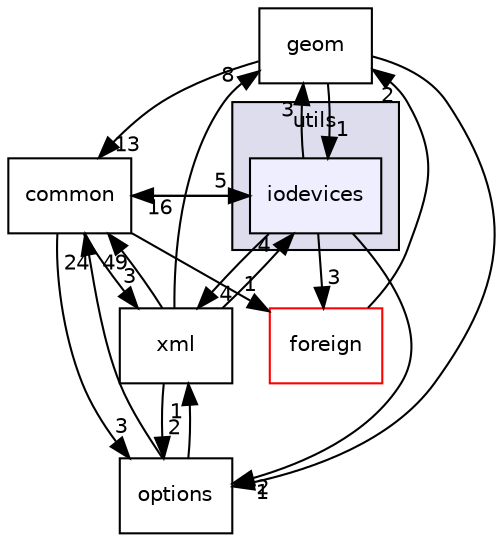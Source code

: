 digraph "iodevices" {
  compound=true
  node [ fontsize="10", fontname="Helvetica"];
  edge [ labelfontsize="10", labelfontname="Helvetica"];
  subgraph clusterdir_313caf1132e152dd9b58bea13a4052ca {
    graph [ bgcolor="#ddddee", pencolor="black", label="utils" fontname="Helvetica", fontsize="10", URL="dir_313caf1132e152dd9b58bea13a4052ca.html"]
  dir_9682fb953a4f9d52c7182abe66d9401d [shape=box, label="iodevices", style="filled", fillcolor="#eeeeff", pencolor="black", URL="dir_9682fb953a4f9d52c7182abe66d9401d.html"];
  }
  dir_34d6d9c312cb6ff6af3efe9bdf889605 [shape=box label="geom" URL="dir_34d6d9c312cb6ff6af3efe9bdf889605.html"];
  dir_bf12584007c722bc233481bc9c6db799 [shape=box label="common" URL="dir_bf12584007c722bc233481bc9c6db799.html"];
  dir_581ffce49224a01af157a30f30164bcb [shape=box label="foreign" fillcolor="white" style="filled" color="red" URL="dir_581ffce49224a01af157a30f30164bcb.html"];
  dir_c4828c5112473cf28dde58fa08cfba66 [shape=box label="xml" URL="dir_c4828c5112473cf28dde58fa08cfba66.html"];
  dir_4889560a678991449e59824d8ca39e17 [shape=box label="options" URL="dir_4889560a678991449e59824d8ca39e17.html"];
  dir_34d6d9c312cb6ff6af3efe9bdf889605->dir_bf12584007c722bc233481bc9c6db799 [headlabel="13", labeldistance=1.5 headhref="dir_000003_000002.html"];
  dir_34d6d9c312cb6ff6af3efe9bdf889605->dir_9682fb953a4f9d52c7182abe66d9401d [headlabel="1", labeldistance=1.5 headhref="dir_000003_000008.html"];
  dir_34d6d9c312cb6ff6af3efe9bdf889605->dir_4889560a678991449e59824d8ca39e17 [headlabel="1", labeldistance=1.5 headhref="dir_000003_000061.html"];
  dir_bf12584007c722bc233481bc9c6db799->dir_581ffce49224a01af157a30f30164bcb [headlabel="1", labeldistance=1.5 headhref="dir_000002_000011.html"];
  dir_bf12584007c722bc233481bc9c6db799->dir_c4828c5112473cf28dde58fa08cfba66 [headlabel="3", labeldistance=1.5 headhref="dir_000002_000024.html"];
  dir_bf12584007c722bc233481bc9c6db799->dir_9682fb953a4f9d52c7182abe66d9401d [headlabel="5", labeldistance=1.5 headhref="dir_000002_000008.html"];
  dir_bf12584007c722bc233481bc9c6db799->dir_4889560a678991449e59824d8ca39e17 [headlabel="3", labeldistance=1.5 headhref="dir_000002_000061.html"];
  dir_581ffce49224a01af157a30f30164bcb->dir_34d6d9c312cb6ff6af3efe9bdf889605 [headlabel="2", labeldistance=1.5 headhref="dir_000011_000003.html"];
  dir_c4828c5112473cf28dde58fa08cfba66->dir_34d6d9c312cb6ff6af3efe9bdf889605 [headlabel="8", labeldistance=1.5 headhref="dir_000024_000003.html"];
  dir_c4828c5112473cf28dde58fa08cfba66->dir_bf12584007c722bc233481bc9c6db799 [headlabel="49", labeldistance=1.5 headhref="dir_000024_000002.html"];
  dir_c4828c5112473cf28dde58fa08cfba66->dir_9682fb953a4f9d52c7182abe66d9401d [headlabel="4", labeldistance=1.5 headhref="dir_000024_000008.html"];
  dir_c4828c5112473cf28dde58fa08cfba66->dir_4889560a678991449e59824d8ca39e17 [headlabel="2", labeldistance=1.5 headhref="dir_000024_000061.html"];
  dir_9682fb953a4f9d52c7182abe66d9401d->dir_34d6d9c312cb6ff6af3efe9bdf889605 [headlabel="3", labeldistance=1.5 headhref="dir_000008_000003.html"];
  dir_9682fb953a4f9d52c7182abe66d9401d->dir_bf12584007c722bc233481bc9c6db799 [headlabel="16", labeldistance=1.5 headhref="dir_000008_000002.html"];
  dir_9682fb953a4f9d52c7182abe66d9401d->dir_581ffce49224a01af157a30f30164bcb [headlabel="3", labeldistance=1.5 headhref="dir_000008_000011.html"];
  dir_9682fb953a4f9d52c7182abe66d9401d->dir_c4828c5112473cf28dde58fa08cfba66 [headlabel="4", labeldistance=1.5 headhref="dir_000008_000024.html"];
  dir_9682fb953a4f9d52c7182abe66d9401d->dir_4889560a678991449e59824d8ca39e17 [headlabel="2", labeldistance=1.5 headhref="dir_000008_000061.html"];
  dir_4889560a678991449e59824d8ca39e17->dir_bf12584007c722bc233481bc9c6db799 [headlabel="24", labeldistance=1.5 headhref="dir_000061_000002.html"];
  dir_4889560a678991449e59824d8ca39e17->dir_c4828c5112473cf28dde58fa08cfba66 [headlabel="1", labeldistance=1.5 headhref="dir_000061_000024.html"];
}
